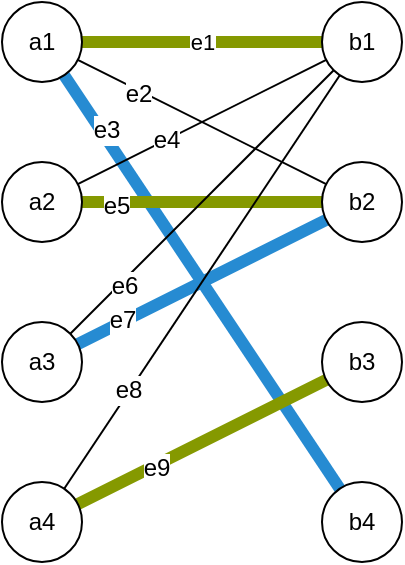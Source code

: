 <mxfile version="10.6.9" type="device"><diagram id="0bWfdY-w9bRFLFgoCr_6" name="figa"><mxGraphModel dx="674" dy="819" grid="1" gridSize="10" guides="1" tooltips="1" connect="1" arrows="1" fold="1" page="1" pageScale="1" pageWidth="850" pageHeight="1100" math="0" shadow="0"><root><mxCell id="0"/><mxCell id="1" parent="0"/><mxCell id="z8RkBE5Wlq-jhthRu7we-9" value="e1" style="rounded=0;orthogonalLoop=1;jettySize=auto;html=1;endArrow=none;endFill=0;strokeColor=#859900;strokeWidth=6;" edge="1" parent="1" source="z8RkBE5Wlq-jhthRu7we-1" target="z8RkBE5Wlq-jhthRu7we-5"><mxGeometry relative="1" as="geometry"/></mxCell><mxCell id="z8RkBE5Wlq-jhthRu7we-10" style="edgeStyle=none;rounded=0;orthogonalLoop=1;jettySize=auto;html=1;endArrow=none;endFill=0;" edge="1" parent="1" source="z8RkBE5Wlq-jhthRu7we-1" target="z8RkBE5Wlq-jhthRu7we-6"><mxGeometry relative="1" as="geometry"/></mxCell><mxCell id="xJdr9FruhMGWADz7elOf-1" value="e2" style="text;html=1;resizable=0;points=[];align=center;verticalAlign=middle;labelBackgroundColor=#ffffff;" vertex="1" connectable="0" parent="z8RkBE5Wlq-jhthRu7we-10"><mxGeometry x="-0.502" y="-2" relative="1" as="geometry"><mxPoint as="offset"/></mxGeometry></mxCell><mxCell id="z8RkBE5Wlq-jhthRu7we-11" style="edgeStyle=none;rounded=0;orthogonalLoop=1;jettySize=auto;html=1;endArrow=none;endFill=0;strokeColor=#268BD2;strokeWidth=6;" edge="1" parent="1" source="z8RkBE5Wlq-jhthRu7we-1" target="z8RkBE5Wlq-jhthRu7we-8"><mxGeometry relative="1" as="geometry"/></mxCell><mxCell id="xJdr9FruhMGWADz7elOf-2" value="e3" style="text;html=1;resizable=0;points=[];align=center;verticalAlign=middle;labelBackgroundColor=#ffffff;" vertex="1" connectable="0" parent="z8RkBE5Wlq-jhthRu7we-11"><mxGeometry x="-0.723" y="2" relative="1" as="geometry"><mxPoint as="offset"/></mxGeometry></mxCell><mxCell id="z8RkBE5Wlq-jhthRu7we-1" value="a1" style="ellipse;whiteSpace=wrap;html=1;aspect=fixed;" vertex="1" parent="1"><mxGeometry x="80" y="160" width="40" height="40" as="geometry"/></mxCell><mxCell id="z8RkBE5Wlq-jhthRu7we-12" style="edgeStyle=none;rounded=0;orthogonalLoop=1;jettySize=auto;html=1;endArrow=none;endFill=0;" edge="1" parent="1" source="z8RkBE5Wlq-jhthRu7we-2" target="z8RkBE5Wlq-jhthRu7we-5"><mxGeometry relative="1" as="geometry"/></mxCell><mxCell id="xJdr9FruhMGWADz7elOf-3" value="e4" style="text;html=1;resizable=0;points=[];align=center;verticalAlign=middle;labelBackgroundColor=#ffffff;" vertex="1" connectable="0" parent="z8RkBE5Wlq-jhthRu7we-12"><mxGeometry x="-0.303" relative="1" as="geometry"><mxPoint y="-1" as="offset"/></mxGeometry></mxCell><mxCell id="z8RkBE5Wlq-jhthRu7we-13" style="edgeStyle=none;rounded=0;orthogonalLoop=1;jettySize=auto;html=1;endArrow=none;endFill=0;strokeColor=#859900;strokeWidth=6;" edge="1" parent="1" source="z8RkBE5Wlq-jhthRu7we-2" target="z8RkBE5Wlq-jhthRu7we-6"><mxGeometry relative="1" as="geometry"/></mxCell><mxCell id="xJdr9FruhMGWADz7elOf-4" value="e5" style="text;html=1;resizable=0;points=[];align=center;verticalAlign=middle;labelBackgroundColor=#ffffff;" vertex="1" connectable="0" parent="z8RkBE5Wlq-jhthRu7we-13"><mxGeometry x="-0.717" y="-2" relative="1" as="geometry"><mxPoint as="offset"/></mxGeometry></mxCell><mxCell id="z8RkBE5Wlq-jhthRu7we-2" value="a2" style="ellipse;whiteSpace=wrap;html=1;aspect=fixed;" vertex="1" parent="1"><mxGeometry x="80" y="240" width="40" height="40" as="geometry"/></mxCell><mxCell id="z8RkBE5Wlq-jhthRu7we-14" style="edgeStyle=none;rounded=0;orthogonalLoop=1;jettySize=auto;html=1;endArrow=none;endFill=0;" edge="1" parent="1" source="z8RkBE5Wlq-jhthRu7we-3" target="z8RkBE5Wlq-jhthRu7we-5"><mxGeometry relative="1" as="geometry"/></mxCell><mxCell id="xJdr9FruhMGWADz7elOf-5" value="e6" style="text;html=1;resizable=0;points=[];align=center;verticalAlign=middle;labelBackgroundColor=#ffffff;" vertex="1" connectable="0" parent="z8RkBE5Wlq-jhthRu7we-14"><mxGeometry x="-0.607" y="-1" relative="1" as="geometry"><mxPoint y="1" as="offset"/></mxGeometry></mxCell><mxCell id="z8RkBE5Wlq-jhthRu7we-15" style="edgeStyle=none;rounded=0;orthogonalLoop=1;jettySize=auto;html=1;endArrow=none;endFill=0;strokeColor=#268BD2;strokeWidth=6;" edge="1" parent="1" source="z8RkBE5Wlq-jhthRu7we-3" target="z8RkBE5Wlq-jhthRu7we-6"><mxGeometry relative="1" as="geometry"/></mxCell><mxCell id="xJdr9FruhMGWADz7elOf-6" value="e7" style="text;html=1;resizable=0;points=[];align=center;verticalAlign=middle;labelBackgroundColor=#ffffff;" vertex="1" connectable="0" parent="z8RkBE5Wlq-jhthRu7we-15"><mxGeometry x="-0.65" y="1" relative="1" as="geometry"><mxPoint as="offset"/></mxGeometry></mxCell><mxCell id="z8RkBE5Wlq-jhthRu7we-3" value="a3" style="ellipse;whiteSpace=wrap;html=1;aspect=fixed;" vertex="1" parent="1"><mxGeometry x="80" y="320" width="40" height="40" as="geometry"/></mxCell><mxCell id="z8RkBE5Wlq-jhthRu7we-16" style="edgeStyle=none;rounded=0;orthogonalLoop=1;jettySize=auto;html=1;endArrow=none;endFill=0;" edge="1" parent="1" source="z8RkBE5Wlq-jhthRu7we-4" target="z8RkBE5Wlq-jhthRu7we-5"><mxGeometry relative="1" as="geometry"/></mxCell><mxCell id="xJdr9FruhMGWADz7elOf-7" value="e8" style="text;html=1;resizable=0;points=[];align=center;verticalAlign=middle;labelBackgroundColor=#ffffff;" vertex="1" connectable="0" parent="z8RkBE5Wlq-jhthRu7we-16"><mxGeometry x="-0.52" y="1" relative="1" as="geometry"><mxPoint x="-1" as="offset"/></mxGeometry></mxCell><mxCell id="z8RkBE5Wlq-jhthRu7we-18" style="edgeStyle=none;rounded=0;orthogonalLoop=1;jettySize=auto;html=1;endArrow=none;endFill=0;strokeColor=#859900;strokeWidth=6;" edge="1" parent="1" source="z8RkBE5Wlq-jhthRu7we-4" target="z8RkBE5Wlq-jhthRu7we-7"><mxGeometry relative="1" as="geometry"/></mxCell><mxCell id="xJdr9FruhMGWADz7elOf-8" value="e9" style="text;html=1;resizable=0;points=[];align=center;verticalAlign=middle;labelBackgroundColor=#ffffff;" vertex="1" connectable="0" parent="z8RkBE5Wlq-jhthRu7we-18"><mxGeometry x="-0.373" relative="1" as="geometry"><mxPoint y="1" as="offset"/></mxGeometry></mxCell><mxCell id="z8RkBE5Wlq-jhthRu7we-4" value="a4" style="ellipse;whiteSpace=wrap;html=1;aspect=fixed;" vertex="1" parent="1"><mxGeometry x="80" y="400" width="40" height="40" as="geometry"/></mxCell><mxCell id="z8RkBE5Wlq-jhthRu7we-5" value="b1" style="ellipse;whiteSpace=wrap;html=1;aspect=fixed;" vertex="1" parent="1"><mxGeometry x="240" y="160" width="40" height="40" as="geometry"/></mxCell><mxCell id="z8RkBE5Wlq-jhthRu7we-6" value="b2" style="ellipse;whiteSpace=wrap;html=1;aspect=fixed;" vertex="1" parent="1"><mxGeometry x="240" y="240" width="40" height="40" as="geometry"/></mxCell><mxCell id="z8RkBE5Wlq-jhthRu7we-7" value="b3" style="ellipse;whiteSpace=wrap;html=1;aspect=fixed;" vertex="1" parent="1"><mxGeometry x="240" y="320" width="40" height="40" as="geometry"/></mxCell><mxCell id="z8RkBE5Wlq-jhthRu7we-8" value="b4" style="ellipse;whiteSpace=wrap;html=1;aspect=fixed;" vertex="1" parent="1"><mxGeometry x="240" y="400" width="40" height="40" as="geometry"/></mxCell></root></mxGraphModel></diagram><diagram id="v4wYdW807ciRKQdB6S_0" name="figb"><mxGraphModel dx="674" dy="819" grid="1" gridSize="10" guides="1" tooltips="1" connect="1" arrows="1" fold="1" page="1" pageScale="1" pageWidth="850" pageHeight="1100" math="0" shadow="0"><root><mxCell id="kq6TO0d_NihHm_eZ_UEl-0"/><mxCell id="kq6TO0d_NihHm_eZ_UEl-1" parent="kq6TO0d_NihHm_eZ_UEl-0"/><mxCell id="kq6TO0d_NihHm_eZ_UEl-21" value="e1" style="edgeStyle=none;rounded=0;orthogonalLoop=1;jettySize=auto;html=1;endArrow=none;endFill=0;strokeColor=#859900;strokeWidth=6;" edge="1" parent="kq6TO0d_NihHm_eZ_UEl-1" source="kq6TO0d_NihHm_eZ_UEl-5" target="kq6TO0d_NihHm_eZ_UEl-16"><mxGeometry relative="1" as="geometry"/></mxCell><mxCell id="kq6TO0d_NihHm_eZ_UEl-22" style="edgeStyle=none;rounded=0;orthogonalLoop=1;jettySize=auto;html=1;endArrow=none;endFill=0;strokeColor=#000000;strokeWidth=1;" edge="1" parent="kq6TO0d_NihHm_eZ_UEl-1" source="kq6TO0d_NihHm_eZ_UEl-5" target="kq6TO0d_NihHm_eZ_UEl-17"><mxGeometry relative="1" as="geometry"/></mxCell><mxCell id="x-yT5U4wnfdt_iuuCUG6-0" value="e2" style="text;html=1;resizable=0;points=[];align=center;verticalAlign=middle;labelBackgroundColor=#ffffff;" vertex="1" connectable="0" parent="kq6TO0d_NihHm_eZ_UEl-22"><mxGeometry x="-0.205" y="1" relative="1" as="geometry"><mxPoint as="offset"/></mxGeometry></mxCell><mxCell id="kq6TO0d_NihHm_eZ_UEl-23" style="edgeStyle=none;rounded=0;orthogonalLoop=1;jettySize=auto;html=1;endArrow=none;endFill=0;strokeColor=#268BD2;strokeWidth=6;" edge="1" parent="kq6TO0d_NihHm_eZ_UEl-1" source="kq6TO0d_NihHm_eZ_UEl-5" target="kq6TO0d_NihHm_eZ_UEl-18"><mxGeometry relative="1" as="geometry"/></mxCell><mxCell id="x-yT5U4wnfdt_iuuCUG6-1" value="e3" style="text;html=1;resizable=0;points=[];align=center;verticalAlign=middle;labelBackgroundColor=#ffffff;" vertex="1" connectable="0" parent="kq6TO0d_NihHm_eZ_UEl-23"><mxGeometry x="-0.277" y="3" relative="1" as="geometry"><mxPoint as="offset"/></mxGeometry></mxCell><mxCell id="kq6TO0d_NihHm_eZ_UEl-5" value="a1" style="ellipse;whiteSpace=wrap;html=1;aspect=fixed;" vertex="1" parent="kq6TO0d_NihHm_eZ_UEl-1"><mxGeometry x="80" y="160" width="40" height="40" as="geometry"/></mxCell><mxCell id="kq6TO0d_NihHm_eZ_UEl-24" style="edgeStyle=none;rounded=0;orthogonalLoop=1;jettySize=auto;html=1;endArrow=none;endFill=0;strokeColor=#000000;strokeWidth=1;" edge="1" parent="kq6TO0d_NihHm_eZ_UEl-1" source="kq6TO0d_NihHm_eZ_UEl-8" target="kq6TO0d_NihHm_eZ_UEl-17"><mxGeometry relative="1" as="geometry"/></mxCell><mxCell id="x-yT5U4wnfdt_iuuCUG6-2" value="e4" style="text;html=1;resizable=0;points=[];align=center;verticalAlign=middle;labelBackgroundColor=#ffffff;" vertex="1" connectable="0" parent="kq6TO0d_NihHm_eZ_UEl-24"><mxGeometry x="-0.728" y="-4" relative="1" as="geometry"><mxPoint as="offset"/></mxGeometry></mxCell><mxCell id="kq6TO0d_NihHm_eZ_UEl-25" style="edgeStyle=none;rounded=0;orthogonalLoop=1;jettySize=auto;html=1;endArrow=none;endFill=0;strokeColor=#859900;strokeWidth=6;" edge="1" parent="kq6TO0d_NihHm_eZ_UEl-1" source="kq6TO0d_NihHm_eZ_UEl-8" target="kq6TO0d_NihHm_eZ_UEl-20"><mxGeometry relative="1" as="geometry"/></mxCell><mxCell id="x-yT5U4wnfdt_iuuCUG6-3" value="e5" style="text;html=1;resizable=0;points=[];align=center;verticalAlign=middle;labelBackgroundColor=#ffffff;" vertex="1" connectable="0" parent="kq6TO0d_NihHm_eZ_UEl-25"><mxGeometry x="-0.672" y="-1" relative="1" as="geometry"><mxPoint as="offset"/></mxGeometry></mxCell><mxCell id="kq6TO0d_NihHm_eZ_UEl-8" value="a2" style="ellipse;whiteSpace=wrap;html=1;aspect=fixed;" vertex="1" parent="kq6TO0d_NihHm_eZ_UEl-1"><mxGeometry x="80" y="240" width="40" height="40" as="geometry"/></mxCell><mxCell id="kq6TO0d_NihHm_eZ_UEl-26" style="edgeStyle=none;rounded=0;orthogonalLoop=1;jettySize=auto;html=1;endArrow=none;endFill=0;strokeColor=#859900;strokeWidth=6;" edge="1" parent="kq6TO0d_NihHm_eZ_UEl-1" source="kq6TO0d_NihHm_eZ_UEl-11" target="kq6TO0d_NihHm_eZ_UEl-17"><mxGeometry relative="1" as="geometry"/></mxCell><mxCell id="x-yT5U4wnfdt_iuuCUG6-4" value="e6" style="text;html=1;resizable=0;points=[];align=center;verticalAlign=middle;labelBackgroundColor=#ffffff;" vertex="1" connectable="0" parent="kq6TO0d_NihHm_eZ_UEl-26"><mxGeometry x="0.183" y="1" relative="1" as="geometry"><mxPoint as="offset"/></mxGeometry></mxCell><mxCell id="kq6TO0d_NihHm_eZ_UEl-27" style="edgeStyle=none;rounded=0;orthogonalLoop=1;jettySize=auto;html=1;endArrow=none;endFill=0;strokeColor=#000000;strokeWidth=1;" edge="1" parent="kq6TO0d_NihHm_eZ_UEl-1" source="kq6TO0d_NihHm_eZ_UEl-11" target="kq6TO0d_NihHm_eZ_UEl-20"><mxGeometry relative="1" as="geometry"/></mxCell><mxCell id="x-yT5U4wnfdt_iuuCUG6-6" value="e7" style="text;html=1;resizable=0;points=[];align=center;verticalAlign=middle;labelBackgroundColor=#ffffff;" vertex="1" connectable="0" parent="kq6TO0d_NihHm_eZ_UEl-27"><mxGeometry x="-0.463" y="-1" relative="1" as="geometry"><mxPoint as="offset"/></mxGeometry></mxCell><mxCell id="kq6TO0d_NihHm_eZ_UEl-11" value="a3" style="ellipse;whiteSpace=wrap;html=1;aspect=fixed;" vertex="1" parent="kq6TO0d_NihHm_eZ_UEl-1"><mxGeometry x="80" y="320" width="40" height="40" as="geometry"/></mxCell><mxCell id="kq6TO0d_NihHm_eZ_UEl-28" style="edgeStyle=none;rounded=0;orthogonalLoop=1;jettySize=auto;html=1;endArrow=none;endFill=0;strokeColor=#268BD2;strokeWidth=6;" edge="1" parent="kq6TO0d_NihHm_eZ_UEl-1" source="kq6TO0d_NihHm_eZ_UEl-14" target="kq6TO0d_NihHm_eZ_UEl-15"><mxGeometry relative="1" as="geometry"/></mxCell><mxCell id="x-yT5U4wnfdt_iuuCUG6-9" value="e8" style="text;html=1;resizable=0;points=[];align=center;verticalAlign=middle;labelBackgroundColor=#ffffff;" vertex="1" connectable="0" parent="kq6TO0d_NihHm_eZ_UEl-28"><mxGeometry x="-0.853" relative="1" as="geometry"><mxPoint as="offset"/></mxGeometry></mxCell><mxCell id="uNgt47VoHbIH0MzevvvT-2" style="edgeStyle=none;rounded=0;orthogonalLoop=1;jettySize=auto;html=1;endArrow=none;endFill=0;strokeColor=#268BD2;strokeWidth=6;" edge="1" parent="kq6TO0d_NihHm_eZ_UEl-1" source="kq6TO0d_NihHm_eZ_UEl-14" target="kq6TO0d_NihHm_eZ_UEl-18"><mxGeometry relative="1" as="geometry"/></mxCell><mxCell id="x-yT5U4wnfdt_iuuCUG6-7" value="e9" style="text;html=1;resizable=0;points=[];align=center;verticalAlign=middle;labelBackgroundColor=#ffffff;" vertex="1" connectable="0" parent="uNgt47VoHbIH0MzevvvT-2"><mxGeometry x="-0.833" y="-2" relative="1" as="geometry"><mxPoint as="offset"/></mxGeometry></mxCell><mxCell id="kq6TO0d_NihHm_eZ_UEl-14" value="a4" style="ellipse;whiteSpace=wrap;html=1;aspect=fixed;" vertex="1" parent="kq6TO0d_NihHm_eZ_UEl-1"><mxGeometry x="80" y="400" width="40" height="40" as="geometry"/></mxCell><mxCell id="kq6TO0d_NihHm_eZ_UEl-15" value="b1" style="ellipse;whiteSpace=wrap;html=1;aspect=fixed;" vertex="1" parent="kq6TO0d_NihHm_eZ_UEl-1"><mxGeometry x="240" y="160" width="40" height="40" as="geometry"/></mxCell><mxCell id="kq6TO0d_NihHm_eZ_UEl-16" value="b2" style="ellipse;whiteSpace=wrap;html=1;aspect=fixed;" vertex="1" parent="kq6TO0d_NihHm_eZ_UEl-1"><mxGeometry x="240" y="240" width="40" height="40" as="geometry"/></mxCell><mxCell id="kq6TO0d_NihHm_eZ_UEl-17" value="b3" style="ellipse;whiteSpace=wrap;html=1;aspect=fixed;" vertex="1" parent="kq6TO0d_NihHm_eZ_UEl-1"><mxGeometry x="240" y="320" width="40" height="40" as="geometry"/></mxCell><mxCell id="kq6TO0d_NihHm_eZ_UEl-18" value="b4" style="ellipse;whiteSpace=wrap;html=1;aspect=fixed;" vertex="1" parent="kq6TO0d_NihHm_eZ_UEl-1"><mxGeometry x="240" y="400" width="40" height="40" as="geometry"/></mxCell><mxCell id="uNgt47VoHbIH0MzevvvT-3" style="edgeStyle=none;rounded=0;orthogonalLoop=1;jettySize=auto;html=1;endArrow=none;endFill=0;strokeColor=#000000;strokeWidth=1;" edge="1" parent="kq6TO0d_NihHm_eZ_UEl-1" source="kq6TO0d_NihHm_eZ_UEl-19" target="kq6TO0d_NihHm_eZ_UEl-20"><mxGeometry relative="1" as="geometry"/></mxCell><mxCell id="x-yT5U4wnfdt_iuuCUG6-10" value="e11" style="text;html=1;resizable=0;points=[];align=center;verticalAlign=middle;labelBackgroundColor=#ffffff;" vertex="1" connectable="0" parent="uNgt47VoHbIH0MzevvvT-3"><mxGeometry x="-0.667" y="4" relative="1" as="geometry"><mxPoint as="offset"/></mxGeometry></mxCell><mxCell id="uNgt47VoHbIH0MzevvvT-4" style="edgeStyle=none;rounded=0;orthogonalLoop=1;jettySize=auto;html=1;endArrow=none;endFill=0;strokeColor=#268BD2;strokeWidth=6;" edge="1" parent="kq6TO0d_NihHm_eZ_UEl-1" source="kq6TO0d_NihHm_eZ_UEl-19" target="kq6TO0d_NihHm_eZ_UEl-16"><mxGeometry relative="1" as="geometry"/></mxCell><mxCell id="x-yT5U4wnfdt_iuuCUG6-8" value="e10" style="text;html=1;resizable=0;points=[];align=center;verticalAlign=middle;labelBackgroundColor=#ffffff;" vertex="1" connectable="0" parent="uNgt47VoHbIH0MzevvvT-4"><mxGeometry x="-0.761" y="3" relative="1" as="geometry"><mxPoint as="offset"/></mxGeometry></mxCell><mxCell id="kq6TO0d_NihHm_eZ_UEl-19" value="a5" style="ellipse;whiteSpace=wrap;html=1;aspect=fixed;" vertex="1" parent="kq6TO0d_NihHm_eZ_UEl-1"><mxGeometry x="80" y="480" width="40" height="40" as="geometry"/></mxCell><mxCell id="kq6TO0d_NihHm_eZ_UEl-20" value="b5" style="ellipse;whiteSpace=wrap;html=1;aspect=fixed;" vertex="1" parent="kq6TO0d_NihHm_eZ_UEl-1"><mxGeometry x="240" y="480" width="40" height="40" as="geometry"/></mxCell></root></mxGraphModel></diagram></mxfile>